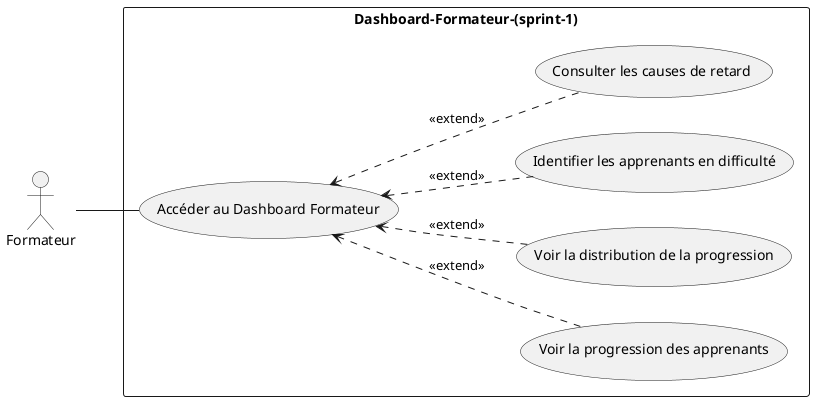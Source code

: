 @startuml
left to right direction
actor "Formateur" as Formateur

rectangle Dashboard-Formateur-(sprint-1) {
  usecase "Accéder au Dashboard Formateur" as UC1
  usecase "Voir la progression des apprenants" as UC1_1
  usecase "Voir la distribution de la progression" as UC1_2
  usecase "Identifier les apprenants en difficulté" as UC1_3
  usecase "Consulter les causes de retard" as UC1_4
}

Formateur -- UC1

UC1 <.. UC1_1 : <<extend>>
UC1 <.. UC1_2 : <<extend>>
UC1 <.. UC1_3 : <<extend>>
UC1 <.. UC1_4 : <<extend>>
@enduml
